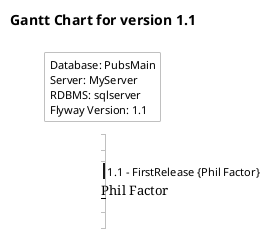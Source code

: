 @startgantt
skinparam LegendBorderRoundCorner 2
skinparam LegendBorderThickness 1
skinparam LegendBorderColor silver
skinparam LegendBackgroundColor white
skinparam LegendFontSize 11
printscale weekly
saturday are closed
sunday are closed
title Gantt Chart for version 1.1
legend top left
  Database: PubsMain
  Server: MyServer
  RDBMS: sqlserver
  Flyway Version: 1.1
endlegend
printscale weekly
saturday are closed
sunday are closed
Project starts 2022-01-27 
[1.1 - FirstRelease] on {Phil Factor} starts 2022-01-27 
@endgantt

